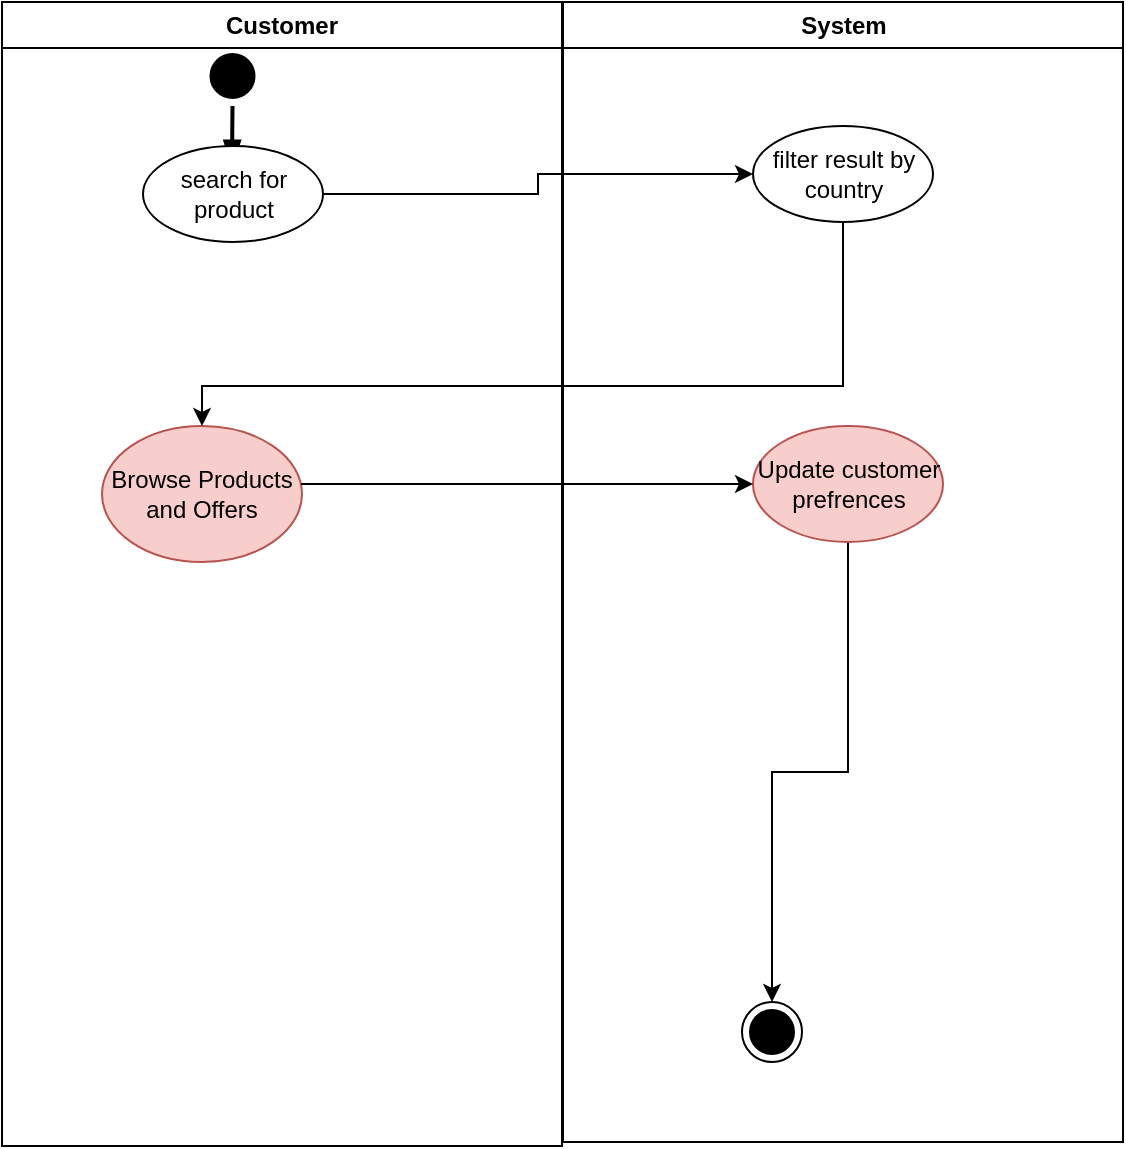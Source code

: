 <mxfile version="16.5.1" type="device"><diagram id="SdDoi6OdhQ4JD6an9xK7" name="Page-1"><mxGraphModel dx="1038" dy="649" grid="1" gridSize="10" guides="1" tooltips="1" connect="1" arrows="1" fold="1" page="1" pageScale="1" pageWidth="1100" pageHeight="1700" math="0" shadow="0"><root><mxCell id="0"/><mxCell id="1" parent="0"/><mxCell id="hrsTgVrCz0AHzqS6pr_x-1" value="Customer" style="swimlane;whiteSpace=wrap" parent="1" vertex="1"><mxGeometry x="210" y="810" width="280" height="572" as="geometry"/></mxCell><mxCell id="hrsTgVrCz0AHzqS6pr_x-2" value="" style="ellipse;shape=startState;fillColor=#000000;strokeColor=#000000;" parent="hrsTgVrCz0AHzqS6pr_x-1" vertex="1"><mxGeometry x="100.25" y="22" width="30" height="30" as="geometry"/></mxCell><mxCell id="hrsTgVrCz0AHzqS6pr_x-3" value="" style="edgeStyle=elbowEdgeStyle;elbow=horizontal;verticalAlign=bottom;endArrow=blockThin;endSize=8;strokeColor=#000000;endFill=1;rounded=0;strokeWidth=2;" parent="hrsTgVrCz0AHzqS6pr_x-1" source="hrsTgVrCz0AHzqS6pr_x-2" edge="1"><mxGeometry x="100" y="40" as="geometry"><mxPoint x="115.5" y="82" as="targetPoint"/><Array as="points"><mxPoint x="115" y="82"/></Array></mxGeometry></mxCell><mxCell id="hrsTgVrCz0AHzqS6pr_x-4" value="search for product" style="ellipse;whiteSpace=wrap;html=1;" parent="hrsTgVrCz0AHzqS6pr_x-1" vertex="1"><mxGeometry x="70.5" y="72" width="90" height="48" as="geometry"/></mxCell><mxCell id="hrsTgVrCz0AHzqS6pr_x-6" value="Browse Products and Offers" style="ellipse;whiteSpace=wrap;html=1;fillColor=#f8cecc;strokeColor=#b85450;" parent="hrsTgVrCz0AHzqS6pr_x-1" vertex="1"><mxGeometry x="50" y="212" width="100" height="68" as="geometry"/></mxCell><mxCell id="hrsTgVrCz0AHzqS6pr_x-8" value="System" style="swimlane;whiteSpace=wrap" parent="1" vertex="1"><mxGeometry x="490.5" y="810" width="280" height="570" as="geometry"/></mxCell><mxCell id="hrsTgVrCz0AHzqS6pr_x-10" value="filter result by country" style="ellipse;whiteSpace=wrap;html=1;" parent="hrsTgVrCz0AHzqS6pr_x-8" vertex="1"><mxGeometry x="95" y="62" width="90" height="48" as="geometry"/></mxCell><mxCell id="hrsTgVrCz0AHzqS6pr_x-11" style="edgeStyle=elbowEdgeStyle;rounded=0;orthogonalLoop=1;jettySize=auto;elbow=vertical;html=1;entryX=0.5;entryY=0;entryDx=0;entryDy=0;" parent="hrsTgVrCz0AHzqS6pr_x-8" source="hrsTgVrCz0AHzqS6pr_x-12" target="AE5phxEeXCW4kSgy6OC0-1" edge="1"><mxGeometry relative="1" as="geometry"><mxPoint x="104.5" y="492" as="targetPoint"/></mxGeometry></mxCell><mxCell id="hrsTgVrCz0AHzqS6pr_x-12" value="Update customer prefrences" style="ellipse;whiteSpace=wrap;html=1;fillColor=#f8cecc;strokeColor=#b85450;" parent="hrsTgVrCz0AHzqS6pr_x-8" vertex="1"><mxGeometry x="95" y="212" width="95" height="58" as="geometry"/></mxCell><mxCell id="AE5phxEeXCW4kSgy6OC0-1" value="" style="ellipse;html=1;shape=endState;fillColor=#000000;strokeColor=#000000;" vertex="1" parent="hrsTgVrCz0AHzqS6pr_x-8"><mxGeometry x="89.5" y="500" width="30" height="30" as="geometry"/></mxCell><mxCell id="hrsTgVrCz0AHzqS6pr_x-13" style="rounded=0;orthogonalLoop=1;jettySize=auto;html=1;edgeStyle=elbowEdgeStyle;elbow=vertical;" parent="1" source="hrsTgVrCz0AHzqS6pr_x-10" target="hrsTgVrCz0AHzqS6pr_x-6" edge="1"><mxGeometry relative="1" as="geometry"><mxPoint x="380" y="1052" as="targetPoint"/><Array as="points"><mxPoint x="510" y="1002"/></Array></mxGeometry></mxCell><mxCell id="hrsTgVrCz0AHzqS6pr_x-15" style="edgeStyle=elbowEdgeStyle;rounded=0;orthogonalLoop=1;jettySize=auto;elbow=vertical;html=1;entryX=0;entryY=0.5;entryDx=0;entryDy=0;" parent="1" source="hrsTgVrCz0AHzqS6pr_x-6" target="hrsTgVrCz0AHzqS6pr_x-12" edge="1"><mxGeometry relative="1" as="geometry"><mxPoint x="570" y="1046" as="targetPoint"/></mxGeometry></mxCell><mxCell id="hrsTgVrCz0AHzqS6pr_x-18" style="edgeStyle=orthogonalEdgeStyle;rounded=0;orthogonalLoop=1;jettySize=auto;html=1;entryX=0;entryY=0.5;entryDx=0;entryDy=0;" parent="1" source="hrsTgVrCz0AHzqS6pr_x-4" target="hrsTgVrCz0AHzqS6pr_x-10" edge="1"><mxGeometry relative="1" as="geometry"/></mxCell></root></mxGraphModel></diagram></mxfile>